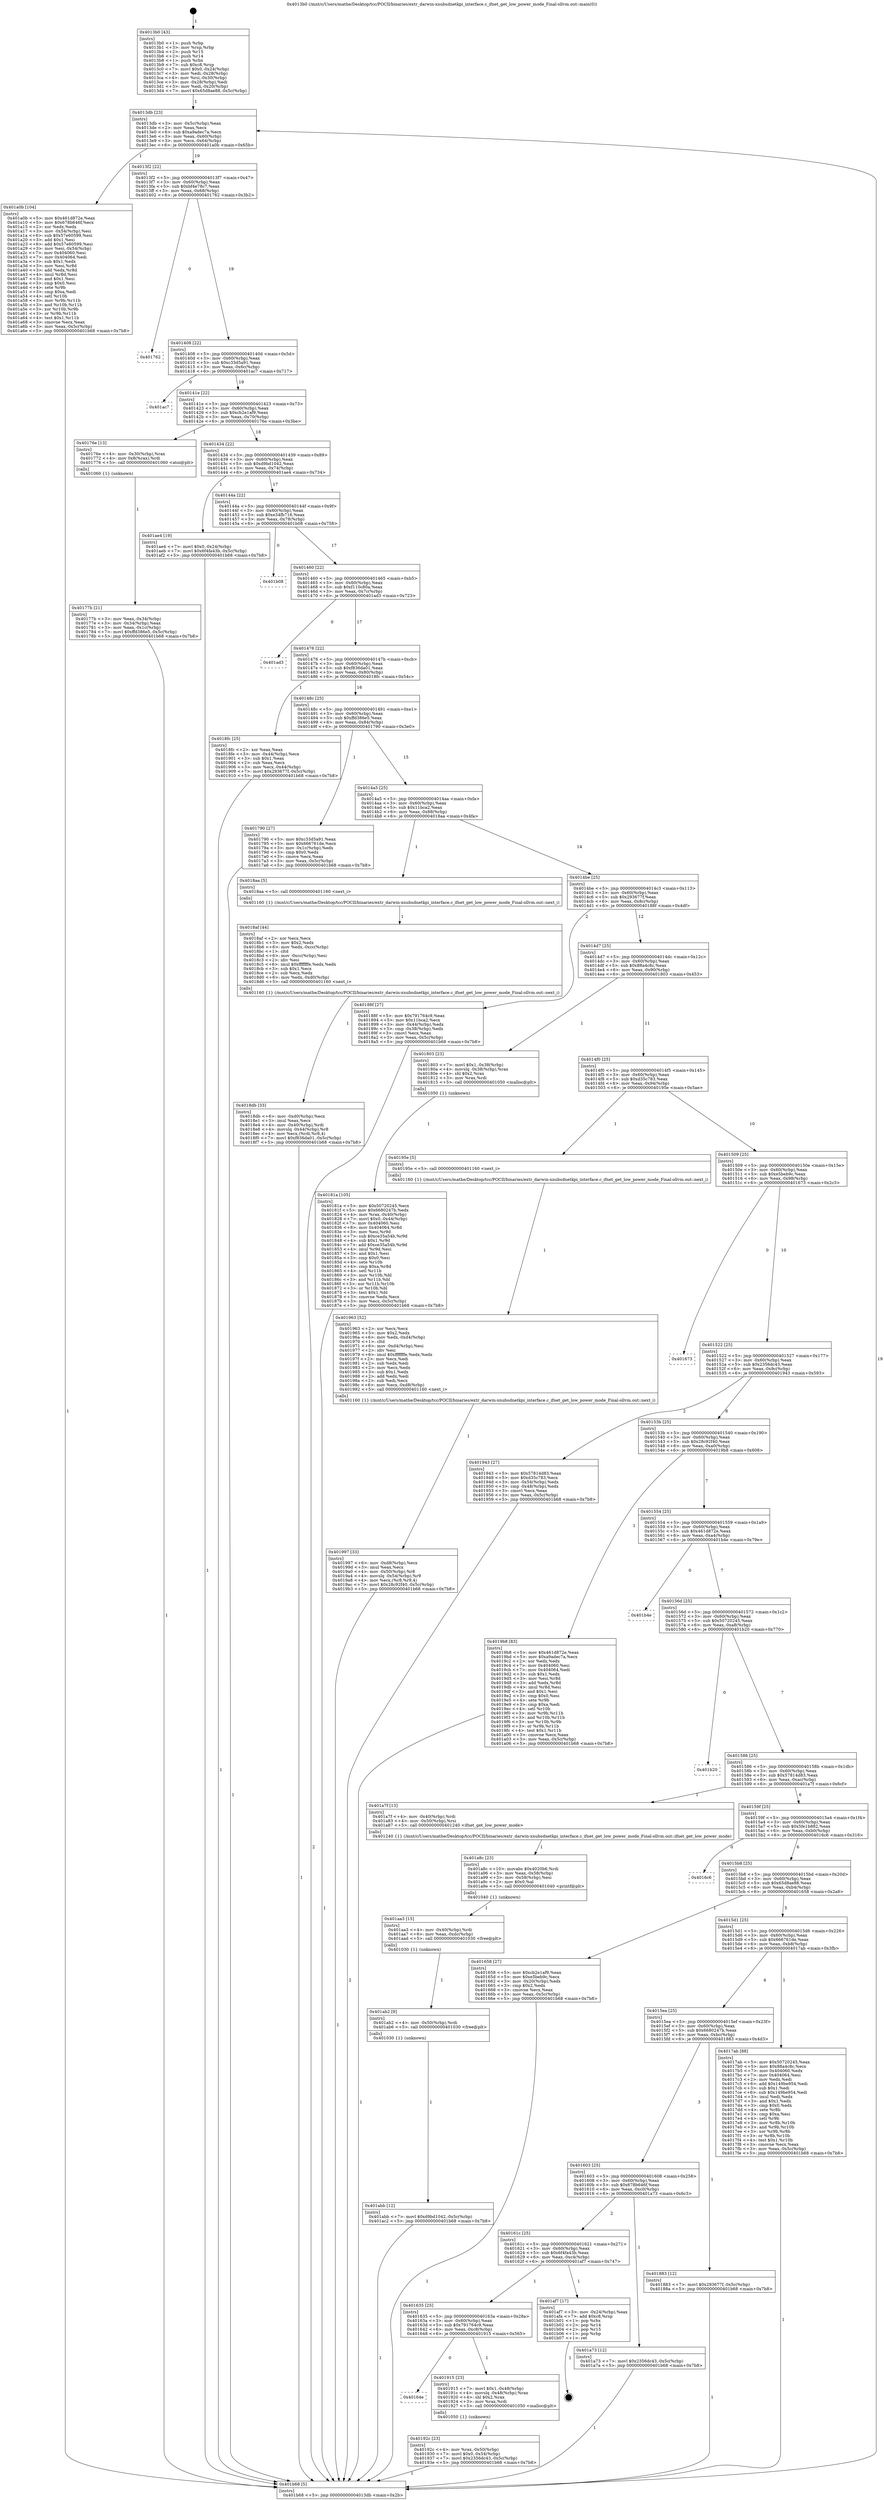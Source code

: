 digraph "0x4013b0" {
  label = "0x4013b0 (/mnt/c/Users/mathe/Desktop/tcc/POCII/binaries/extr_darwin-xnubsdnetkpi_interface.c_ifnet_get_low_power_mode_Final-ollvm.out::main(0))"
  labelloc = "t"
  node[shape=record]

  Entry [label="",width=0.3,height=0.3,shape=circle,fillcolor=black,style=filled]
  "0x4013db" [label="{
     0x4013db [23]\l
     | [instrs]\l
     &nbsp;&nbsp;0x4013db \<+3\>: mov -0x5c(%rbp),%eax\l
     &nbsp;&nbsp;0x4013de \<+2\>: mov %eax,%ecx\l
     &nbsp;&nbsp;0x4013e0 \<+6\>: sub $0xa9adec7a,%ecx\l
     &nbsp;&nbsp;0x4013e6 \<+3\>: mov %eax,-0x60(%rbp)\l
     &nbsp;&nbsp;0x4013e9 \<+3\>: mov %ecx,-0x64(%rbp)\l
     &nbsp;&nbsp;0x4013ec \<+6\>: je 0000000000401a0b \<main+0x65b\>\l
  }"]
  "0x401a0b" [label="{
     0x401a0b [104]\l
     | [instrs]\l
     &nbsp;&nbsp;0x401a0b \<+5\>: mov $0x461d872e,%eax\l
     &nbsp;&nbsp;0x401a10 \<+5\>: mov $0x678b646f,%ecx\l
     &nbsp;&nbsp;0x401a15 \<+2\>: xor %edx,%edx\l
     &nbsp;&nbsp;0x401a17 \<+3\>: mov -0x54(%rbp),%esi\l
     &nbsp;&nbsp;0x401a1a \<+6\>: sub $0x57e60599,%esi\l
     &nbsp;&nbsp;0x401a20 \<+3\>: add $0x1,%esi\l
     &nbsp;&nbsp;0x401a23 \<+6\>: add $0x57e60599,%esi\l
     &nbsp;&nbsp;0x401a29 \<+3\>: mov %esi,-0x54(%rbp)\l
     &nbsp;&nbsp;0x401a2c \<+7\>: mov 0x404060,%esi\l
     &nbsp;&nbsp;0x401a33 \<+7\>: mov 0x404064,%edi\l
     &nbsp;&nbsp;0x401a3a \<+3\>: sub $0x1,%edx\l
     &nbsp;&nbsp;0x401a3d \<+3\>: mov %esi,%r8d\l
     &nbsp;&nbsp;0x401a40 \<+3\>: add %edx,%r8d\l
     &nbsp;&nbsp;0x401a43 \<+4\>: imul %r8d,%esi\l
     &nbsp;&nbsp;0x401a47 \<+3\>: and $0x1,%esi\l
     &nbsp;&nbsp;0x401a4a \<+3\>: cmp $0x0,%esi\l
     &nbsp;&nbsp;0x401a4d \<+4\>: sete %r9b\l
     &nbsp;&nbsp;0x401a51 \<+3\>: cmp $0xa,%edi\l
     &nbsp;&nbsp;0x401a54 \<+4\>: setl %r10b\l
     &nbsp;&nbsp;0x401a58 \<+3\>: mov %r9b,%r11b\l
     &nbsp;&nbsp;0x401a5b \<+3\>: and %r10b,%r11b\l
     &nbsp;&nbsp;0x401a5e \<+3\>: xor %r10b,%r9b\l
     &nbsp;&nbsp;0x401a61 \<+3\>: or %r9b,%r11b\l
     &nbsp;&nbsp;0x401a64 \<+4\>: test $0x1,%r11b\l
     &nbsp;&nbsp;0x401a68 \<+3\>: cmovne %ecx,%eax\l
     &nbsp;&nbsp;0x401a6b \<+3\>: mov %eax,-0x5c(%rbp)\l
     &nbsp;&nbsp;0x401a6e \<+5\>: jmp 0000000000401b68 \<main+0x7b8\>\l
  }"]
  "0x4013f2" [label="{
     0x4013f2 [22]\l
     | [instrs]\l
     &nbsp;&nbsp;0x4013f2 \<+5\>: jmp 00000000004013f7 \<main+0x47\>\l
     &nbsp;&nbsp;0x4013f7 \<+3\>: mov -0x60(%rbp),%eax\l
     &nbsp;&nbsp;0x4013fa \<+5\>: sub $0xbf4e78c7,%eax\l
     &nbsp;&nbsp;0x4013ff \<+3\>: mov %eax,-0x68(%rbp)\l
     &nbsp;&nbsp;0x401402 \<+6\>: je 0000000000401762 \<main+0x3b2\>\l
  }"]
  Exit [label="",width=0.3,height=0.3,shape=circle,fillcolor=black,style=filled,peripheries=2]
  "0x401762" [label="{
     0x401762\l
  }", style=dashed]
  "0x401408" [label="{
     0x401408 [22]\l
     | [instrs]\l
     &nbsp;&nbsp;0x401408 \<+5\>: jmp 000000000040140d \<main+0x5d\>\l
     &nbsp;&nbsp;0x40140d \<+3\>: mov -0x60(%rbp),%eax\l
     &nbsp;&nbsp;0x401410 \<+5\>: sub $0xc33d5a91,%eax\l
     &nbsp;&nbsp;0x401415 \<+3\>: mov %eax,-0x6c(%rbp)\l
     &nbsp;&nbsp;0x401418 \<+6\>: je 0000000000401ac7 \<main+0x717\>\l
  }"]
  "0x401abb" [label="{
     0x401abb [12]\l
     | [instrs]\l
     &nbsp;&nbsp;0x401abb \<+7\>: movl $0xd9bd1042,-0x5c(%rbp)\l
     &nbsp;&nbsp;0x401ac2 \<+5\>: jmp 0000000000401b68 \<main+0x7b8\>\l
  }"]
  "0x401ac7" [label="{
     0x401ac7\l
  }", style=dashed]
  "0x40141e" [label="{
     0x40141e [22]\l
     | [instrs]\l
     &nbsp;&nbsp;0x40141e \<+5\>: jmp 0000000000401423 \<main+0x73\>\l
     &nbsp;&nbsp;0x401423 \<+3\>: mov -0x60(%rbp),%eax\l
     &nbsp;&nbsp;0x401426 \<+5\>: sub $0xcb2e1af9,%eax\l
     &nbsp;&nbsp;0x40142b \<+3\>: mov %eax,-0x70(%rbp)\l
     &nbsp;&nbsp;0x40142e \<+6\>: je 000000000040176e \<main+0x3be\>\l
  }"]
  "0x401ab2" [label="{
     0x401ab2 [9]\l
     | [instrs]\l
     &nbsp;&nbsp;0x401ab2 \<+4\>: mov -0x50(%rbp),%rdi\l
     &nbsp;&nbsp;0x401ab6 \<+5\>: call 0000000000401030 \<free@plt\>\l
     | [calls]\l
     &nbsp;&nbsp;0x401030 \{1\} (unknown)\l
  }"]
  "0x40176e" [label="{
     0x40176e [13]\l
     | [instrs]\l
     &nbsp;&nbsp;0x40176e \<+4\>: mov -0x30(%rbp),%rax\l
     &nbsp;&nbsp;0x401772 \<+4\>: mov 0x8(%rax),%rdi\l
     &nbsp;&nbsp;0x401776 \<+5\>: call 0000000000401060 \<atoi@plt\>\l
     | [calls]\l
     &nbsp;&nbsp;0x401060 \{1\} (unknown)\l
  }"]
  "0x401434" [label="{
     0x401434 [22]\l
     | [instrs]\l
     &nbsp;&nbsp;0x401434 \<+5\>: jmp 0000000000401439 \<main+0x89\>\l
     &nbsp;&nbsp;0x401439 \<+3\>: mov -0x60(%rbp),%eax\l
     &nbsp;&nbsp;0x40143c \<+5\>: sub $0xd9bd1042,%eax\l
     &nbsp;&nbsp;0x401441 \<+3\>: mov %eax,-0x74(%rbp)\l
     &nbsp;&nbsp;0x401444 \<+6\>: je 0000000000401ae4 \<main+0x734\>\l
  }"]
  "0x401aa3" [label="{
     0x401aa3 [15]\l
     | [instrs]\l
     &nbsp;&nbsp;0x401aa3 \<+4\>: mov -0x40(%rbp),%rdi\l
     &nbsp;&nbsp;0x401aa7 \<+6\>: mov %eax,-0xdc(%rbp)\l
     &nbsp;&nbsp;0x401aad \<+5\>: call 0000000000401030 \<free@plt\>\l
     | [calls]\l
     &nbsp;&nbsp;0x401030 \{1\} (unknown)\l
  }"]
  "0x401ae4" [label="{
     0x401ae4 [19]\l
     | [instrs]\l
     &nbsp;&nbsp;0x401ae4 \<+7\>: movl $0x0,-0x24(%rbp)\l
     &nbsp;&nbsp;0x401aeb \<+7\>: movl $0x6f4fa43b,-0x5c(%rbp)\l
     &nbsp;&nbsp;0x401af2 \<+5\>: jmp 0000000000401b68 \<main+0x7b8\>\l
  }"]
  "0x40144a" [label="{
     0x40144a [22]\l
     | [instrs]\l
     &nbsp;&nbsp;0x40144a \<+5\>: jmp 000000000040144f \<main+0x9f\>\l
     &nbsp;&nbsp;0x40144f \<+3\>: mov -0x60(%rbp),%eax\l
     &nbsp;&nbsp;0x401452 \<+5\>: sub $0xe34fb716,%eax\l
     &nbsp;&nbsp;0x401457 \<+3\>: mov %eax,-0x78(%rbp)\l
     &nbsp;&nbsp;0x40145a \<+6\>: je 0000000000401b08 \<main+0x758\>\l
  }"]
  "0x401a8c" [label="{
     0x401a8c [23]\l
     | [instrs]\l
     &nbsp;&nbsp;0x401a8c \<+10\>: movabs $0x4020b6,%rdi\l
     &nbsp;&nbsp;0x401a96 \<+3\>: mov %eax,-0x58(%rbp)\l
     &nbsp;&nbsp;0x401a99 \<+3\>: mov -0x58(%rbp),%esi\l
     &nbsp;&nbsp;0x401a9c \<+2\>: mov $0x0,%al\l
     &nbsp;&nbsp;0x401a9e \<+5\>: call 0000000000401040 \<printf@plt\>\l
     | [calls]\l
     &nbsp;&nbsp;0x401040 \{1\} (unknown)\l
  }"]
  "0x401b08" [label="{
     0x401b08\l
  }", style=dashed]
  "0x401460" [label="{
     0x401460 [22]\l
     | [instrs]\l
     &nbsp;&nbsp;0x401460 \<+5\>: jmp 0000000000401465 \<main+0xb5\>\l
     &nbsp;&nbsp;0x401465 \<+3\>: mov -0x60(%rbp),%eax\l
     &nbsp;&nbsp;0x401468 \<+5\>: sub $0xf110c80a,%eax\l
     &nbsp;&nbsp;0x40146d \<+3\>: mov %eax,-0x7c(%rbp)\l
     &nbsp;&nbsp;0x401470 \<+6\>: je 0000000000401ad3 \<main+0x723\>\l
  }"]
  "0x401997" [label="{
     0x401997 [33]\l
     | [instrs]\l
     &nbsp;&nbsp;0x401997 \<+6\>: mov -0xd8(%rbp),%ecx\l
     &nbsp;&nbsp;0x40199d \<+3\>: imul %eax,%ecx\l
     &nbsp;&nbsp;0x4019a0 \<+4\>: mov -0x50(%rbp),%r8\l
     &nbsp;&nbsp;0x4019a4 \<+4\>: movslq -0x54(%rbp),%r9\l
     &nbsp;&nbsp;0x4019a8 \<+4\>: mov %ecx,(%r8,%r9,4)\l
     &nbsp;&nbsp;0x4019ac \<+7\>: movl $0x28c92f40,-0x5c(%rbp)\l
     &nbsp;&nbsp;0x4019b3 \<+5\>: jmp 0000000000401b68 \<main+0x7b8\>\l
  }"]
  "0x401ad3" [label="{
     0x401ad3\l
  }", style=dashed]
  "0x401476" [label="{
     0x401476 [22]\l
     | [instrs]\l
     &nbsp;&nbsp;0x401476 \<+5\>: jmp 000000000040147b \<main+0xcb\>\l
     &nbsp;&nbsp;0x40147b \<+3\>: mov -0x60(%rbp),%eax\l
     &nbsp;&nbsp;0x40147e \<+5\>: sub $0xf836da01,%eax\l
     &nbsp;&nbsp;0x401483 \<+3\>: mov %eax,-0x80(%rbp)\l
     &nbsp;&nbsp;0x401486 \<+6\>: je 00000000004018fc \<main+0x54c\>\l
  }"]
  "0x401963" [label="{
     0x401963 [52]\l
     | [instrs]\l
     &nbsp;&nbsp;0x401963 \<+2\>: xor %ecx,%ecx\l
     &nbsp;&nbsp;0x401965 \<+5\>: mov $0x2,%edx\l
     &nbsp;&nbsp;0x40196a \<+6\>: mov %edx,-0xd4(%rbp)\l
     &nbsp;&nbsp;0x401970 \<+1\>: cltd\l
     &nbsp;&nbsp;0x401971 \<+6\>: mov -0xd4(%rbp),%esi\l
     &nbsp;&nbsp;0x401977 \<+2\>: idiv %esi\l
     &nbsp;&nbsp;0x401979 \<+6\>: imul $0xfffffffe,%edx,%edx\l
     &nbsp;&nbsp;0x40197f \<+2\>: mov %ecx,%edi\l
     &nbsp;&nbsp;0x401981 \<+2\>: sub %edx,%edi\l
     &nbsp;&nbsp;0x401983 \<+2\>: mov %ecx,%edx\l
     &nbsp;&nbsp;0x401985 \<+3\>: sub $0x1,%edx\l
     &nbsp;&nbsp;0x401988 \<+2\>: add %edx,%edi\l
     &nbsp;&nbsp;0x40198a \<+2\>: sub %edi,%ecx\l
     &nbsp;&nbsp;0x40198c \<+6\>: mov %ecx,-0xd8(%rbp)\l
     &nbsp;&nbsp;0x401992 \<+5\>: call 0000000000401160 \<next_i\>\l
     | [calls]\l
     &nbsp;&nbsp;0x401160 \{1\} (/mnt/c/Users/mathe/Desktop/tcc/POCII/binaries/extr_darwin-xnubsdnetkpi_interface.c_ifnet_get_low_power_mode_Final-ollvm.out::next_i)\l
  }"]
  "0x4018fc" [label="{
     0x4018fc [25]\l
     | [instrs]\l
     &nbsp;&nbsp;0x4018fc \<+2\>: xor %eax,%eax\l
     &nbsp;&nbsp;0x4018fe \<+3\>: mov -0x44(%rbp),%ecx\l
     &nbsp;&nbsp;0x401901 \<+3\>: sub $0x1,%eax\l
     &nbsp;&nbsp;0x401904 \<+2\>: sub %eax,%ecx\l
     &nbsp;&nbsp;0x401906 \<+3\>: mov %ecx,-0x44(%rbp)\l
     &nbsp;&nbsp;0x401909 \<+7\>: movl $0x293677f,-0x5c(%rbp)\l
     &nbsp;&nbsp;0x401910 \<+5\>: jmp 0000000000401b68 \<main+0x7b8\>\l
  }"]
  "0x40148c" [label="{
     0x40148c [25]\l
     | [instrs]\l
     &nbsp;&nbsp;0x40148c \<+5\>: jmp 0000000000401491 \<main+0xe1\>\l
     &nbsp;&nbsp;0x401491 \<+3\>: mov -0x60(%rbp),%eax\l
     &nbsp;&nbsp;0x401494 \<+5\>: sub $0xffd386e5,%eax\l
     &nbsp;&nbsp;0x401499 \<+6\>: mov %eax,-0x84(%rbp)\l
     &nbsp;&nbsp;0x40149f \<+6\>: je 0000000000401790 \<main+0x3e0\>\l
  }"]
  "0x40192c" [label="{
     0x40192c [23]\l
     | [instrs]\l
     &nbsp;&nbsp;0x40192c \<+4\>: mov %rax,-0x50(%rbp)\l
     &nbsp;&nbsp;0x401930 \<+7\>: movl $0x0,-0x54(%rbp)\l
     &nbsp;&nbsp;0x401937 \<+7\>: movl $0x2356dc43,-0x5c(%rbp)\l
     &nbsp;&nbsp;0x40193e \<+5\>: jmp 0000000000401b68 \<main+0x7b8\>\l
  }"]
  "0x401790" [label="{
     0x401790 [27]\l
     | [instrs]\l
     &nbsp;&nbsp;0x401790 \<+5\>: mov $0xc33d5a91,%eax\l
     &nbsp;&nbsp;0x401795 \<+5\>: mov $0x666761de,%ecx\l
     &nbsp;&nbsp;0x40179a \<+3\>: mov -0x1c(%rbp),%edx\l
     &nbsp;&nbsp;0x40179d \<+3\>: cmp $0x0,%edx\l
     &nbsp;&nbsp;0x4017a0 \<+3\>: cmove %ecx,%eax\l
     &nbsp;&nbsp;0x4017a3 \<+3\>: mov %eax,-0x5c(%rbp)\l
     &nbsp;&nbsp;0x4017a6 \<+5\>: jmp 0000000000401b68 \<main+0x7b8\>\l
  }"]
  "0x4014a5" [label="{
     0x4014a5 [25]\l
     | [instrs]\l
     &nbsp;&nbsp;0x4014a5 \<+5\>: jmp 00000000004014aa \<main+0xfa\>\l
     &nbsp;&nbsp;0x4014aa \<+3\>: mov -0x60(%rbp),%eax\l
     &nbsp;&nbsp;0x4014ad \<+5\>: sub $0x11bca2,%eax\l
     &nbsp;&nbsp;0x4014b2 \<+6\>: mov %eax,-0x88(%rbp)\l
     &nbsp;&nbsp;0x4014b8 \<+6\>: je 00000000004018aa \<main+0x4fa\>\l
  }"]
  "0x40164e" [label="{
     0x40164e\l
  }", style=dashed]
  "0x4018aa" [label="{
     0x4018aa [5]\l
     | [instrs]\l
     &nbsp;&nbsp;0x4018aa \<+5\>: call 0000000000401160 \<next_i\>\l
     | [calls]\l
     &nbsp;&nbsp;0x401160 \{1\} (/mnt/c/Users/mathe/Desktop/tcc/POCII/binaries/extr_darwin-xnubsdnetkpi_interface.c_ifnet_get_low_power_mode_Final-ollvm.out::next_i)\l
  }"]
  "0x4014be" [label="{
     0x4014be [25]\l
     | [instrs]\l
     &nbsp;&nbsp;0x4014be \<+5\>: jmp 00000000004014c3 \<main+0x113\>\l
     &nbsp;&nbsp;0x4014c3 \<+3\>: mov -0x60(%rbp),%eax\l
     &nbsp;&nbsp;0x4014c6 \<+5\>: sub $0x293677f,%eax\l
     &nbsp;&nbsp;0x4014cb \<+6\>: mov %eax,-0x8c(%rbp)\l
     &nbsp;&nbsp;0x4014d1 \<+6\>: je 000000000040188f \<main+0x4df\>\l
  }"]
  "0x401915" [label="{
     0x401915 [23]\l
     | [instrs]\l
     &nbsp;&nbsp;0x401915 \<+7\>: movl $0x1,-0x48(%rbp)\l
     &nbsp;&nbsp;0x40191c \<+4\>: movslq -0x48(%rbp),%rax\l
     &nbsp;&nbsp;0x401920 \<+4\>: shl $0x2,%rax\l
     &nbsp;&nbsp;0x401924 \<+3\>: mov %rax,%rdi\l
     &nbsp;&nbsp;0x401927 \<+5\>: call 0000000000401050 \<malloc@plt\>\l
     | [calls]\l
     &nbsp;&nbsp;0x401050 \{1\} (unknown)\l
  }"]
  "0x40188f" [label="{
     0x40188f [27]\l
     | [instrs]\l
     &nbsp;&nbsp;0x40188f \<+5\>: mov $0x791764c9,%eax\l
     &nbsp;&nbsp;0x401894 \<+5\>: mov $0x11bca2,%ecx\l
     &nbsp;&nbsp;0x401899 \<+3\>: mov -0x44(%rbp),%edx\l
     &nbsp;&nbsp;0x40189c \<+3\>: cmp -0x38(%rbp),%edx\l
     &nbsp;&nbsp;0x40189f \<+3\>: cmovl %ecx,%eax\l
     &nbsp;&nbsp;0x4018a2 \<+3\>: mov %eax,-0x5c(%rbp)\l
     &nbsp;&nbsp;0x4018a5 \<+5\>: jmp 0000000000401b68 \<main+0x7b8\>\l
  }"]
  "0x4014d7" [label="{
     0x4014d7 [25]\l
     | [instrs]\l
     &nbsp;&nbsp;0x4014d7 \<+5\>: jmp 00000000004014dc \<main+0x12c\>\l
     &nbsp;&nbsp;0x4014dc \<+3\>: mov -0x60(%rbp),%eax\l
     &nbsp;&nbsp;0x4014df \<+5\>: sub $0x88a4c8c,%eax\l
     &nbsp;&nbsp;0x4014e4 \<+6\>: mov %eax,-0x90(%rbp)\l
     &nbsp;&nbsp;0x4014ea \<+6\>: je 0000000000401803 \<main+0x453\>\l
  }"]
  "0x401635" [label="{
     0x401635 [25]\l
     | [instrs]\l
     &nbsp;&nbsp;0x401635 \<+5\>: jmp 000000000040163a \<main+0x28a\>\l
     &nbsp;&nbsp;0x40163a \<+3\>: mov -0x60(%rbp),%eax\l
     &nbsp;&nbsp;0x40163d \<+5\>: sub $0x791764c9,%eax\l
     &nbsp;&nbsp;0x401642 \<+6\>: mov %eax,-0xc8(%rbp)\l
     &nbsp;&nbsp;0x401648 \<+6\>: je 0000000000401915 \<main+0x565\>\l
  }"]
  "0x401803" [label="{
     0x401803 [23]\l
     | [instrs]\l
     &nbsp;&nbsp;0x401803 \<+7\>: movl $0x1,-0x38(%rbp)\l
     &nbsp;&nbsp;0x40180a \<+4\>: movslq -0x38(%rbp),%rax\l
     &nbsp;&nbsp;0x40180e \<+4\>: shl $0x2,%rax\l
     &nbsp;&nbsp;0x401812 \<+3\>: mov %rax,%rdi\l
     &nbsp;&nbsp;0x401815 \<+5\>: call 0000000000401050 \<malloc@plt\>\l
     | [calls]\l
     &nbsp;&nbsp;0x401050 \{1\} (unknown)\l
  }"]
  "0x4014f0" [label="{
     0x4014f0 [25]\l
     | [instrs]\l
     &nbsp;&nbsp;0x4014f0 \<+5\>: jmp 00000000004014f5 \<main+0x145\>\l
     &nbsp;&nbsp;0x4014f5 \<+3\>: mov -0x60(%rbp),%eax\l
     &nbsp;&nbsp;0x4014f8 \<+5\>: sub $0xd35c783,%eax\l
     &nbsp;&nbsp;0x4014fd \<+6\>: mov %eax,-0x94(%rbp)\l
     &nbsp;&nbsp;0x401503 \<+6\>: je 000000000040195e \<main+0x5ae\>\l
  }"]
  "0x401af7" [label="{
     0x401af7 [17]\l
     | [instrs]\l
     &nbsp;&nbsp;0x401af7 \<+3\>: mov -0x24(%rbp),%eax\l
     &nbsp;&nbsp;0x401afa \<+7\>: add $0xc8,%rsp\l
     &nbsp;&nbsp;0x401b01 \<+1\>: pop %rbx\l
     &nbsp;&nbsp;0x401b02 \<+2\>: pop %r14\l
     &nbsp;&nbsp;0x401b04 \<+2\>: pop %r15\l
     &nbsp;&nbsp;0x401b06 \<+1\>: pop %rbp\l
     &nbsp;&nbsp;0x401b07 \<+1\>: ret\l
  }"]
  "0x40195e" [label="{
     0x40195e [5]\l
     | [instrs]\l
     &nbsp;&nbsp;0x40195e \<+5\>: call 0000000000401160 \<next_i\>\l
     | [calls]\l
     &nbsp;&nbsp;0x401160 \{1\} (/mnt/c/Users/mathe/Desktop/tcc/POCII/binaries/extr_darwin-xnubsdnetkpi_interface.c_ifnet_get_low_power_mode_Final-ollvm.out::next_i)\l
  }"]
  "0x401509" [label="{
     0x401509 [25]\l
     | [instrs]\l
     &nbsp;&nbsp;0x401509 \<+5\>: jmp 000000000040150e \<main+0x15e\>\l
     &nbsp;&nbsp;0x40150e \<+3\>: mov -0x60(%rbp),%eax\l
     &nbsp;&nbsp;0x401511 \<+5\>: sub $0xe5beb9c,%eax\l
     &nbsp;&nbsp;0x401516 \<+6\>: mov %eax,-0x98(%rbp)\l
     &nbsp;&nbsp;0x40151c \<+6\>: je 0000000000401673 \<main+0x2c3\>\l
  }"]
  "0x40161c" [label="{
     0x40161c [25]\l
     | [instrs]\l
     &nbsp;&nbsp;0x40161c \<+5\>: jmp 0000000000401621 \<main+0x271\>\l
     &nbsp;&nbsp;0x401621 \<+3\>: mov -0x60(%rbp),%eax\l
     &nbsp;&nbsp;0x401624 \<+5\>: sub $0x6f4fa43b,%eax\l
     &nbsp;&nbsp;0x401629 \<+6\>: mov %eax,-0xc4(%rbp)\l
     &nbsp;&nbsp;0x40162f \<+6\>: je 0000000000401af7 \<main+0x747\>\l
  }"]
  "0x401673" [label="{
     0x401673\l
  }", style=dashed]
  "0x401522" [label="{
     0x401522 [25]\l
     | [instrs]\l
     &nbsp;&nbsp;0x401522 \<+5\>: jmp 0000000000401527 \<main+0x177\>\l
     &nbsp;&nbsp;0x401527 \<+3\>: mov -0x60(%rbp),%eax\l
     &nbsp;&nbsp;0x40152a \<+5\>: sub $0x2356dc43,%eax\l
     &nbsp;&nbsp;0x40152f \<+6\>: mov %eax,-0x9c(%rbp)\l
     &nbsp;&nbsp;0x401535 \<+6\>: je 0000000000401943 \<main+0x593\>\l
  }"]
  "0x401a73" [label="{
     0x401a73 [12]\l
     | [instrs]\l
     &nbsp;&nbsp;0x401a73 \<+7\>: movl $0x2356dc43,-0x5c(%rbp)\l
     &nbsp;&nbsp;0x401a7a \<+5\>: jmp 0000000000401b68 \<main+0x7b8\>\l
  }"]
  "0x401943" [label="{
     0x401943 [27]\l
     | [instrs]\l
     &nbsp;&nbsp;0x401943 \<+5\>: mov $0x57814d83,%eax\l
     &nbsp;&nbsp;0x401948 \<+5\>: mov $0xd35c783,%ecx\l
     &nbsp;&nbsp;0x40194d \<+3\>: mov -0x54(%rbp),%edx\l
     &nbsp;&nbsp;0x401950 \<+3\>: cmp -0x48(%rbp),%edx\l
     &nbsp;&nbsp;0x401953 \<+3\>: cmovl %ecx,%eax\l
     &nbsp;&nbsp;0x401956 \<+3\>: mov %eax,-0x5c(%rbp)\l
     &nbsp;&nbsp;0x401959 \<+5\>: jmp 0000000000401b68 \<main+0x7b8\>\l
  }"]
  "0x40153b" [label="{
     0x40153b [25]\l
     | [instrs]\l
     &nbsp;&nbsp;0x40153b \<+5\>: jmp 0000000000401540 \<main+0x190\>\l
     &nbsp;&nbsp;0x401540 \<+3\>: mov -0x60(%rbp),%eax\l
     &nbsp;&nbsp;0x401543 \<+5\>: sub $0x28c92f40,%eax\l
     &nbsp;&nbsp;0x401548 \<+6\>: mov %eax,-0xa0(%rbp)\l
     &nbsp;&nbsp;0x40154e \<+6\>: je 00000000004019b8 \<main+0x608\>\l
  }"]
  "0x4018db" [label="{
     0x4018db [33]\l
     | [instrs]\l
     &nbsp;&nbsp;0x4018db \<+6\>: mov -0xd0(%rbp),%ecx\l
     &nbsp;&nbsp;0x4018e1 \<+3\>: imul %eax,%ecx\l
     &nbsp;&nbsp;0x4018e4 \<+4\>: mov -0x40(%rbp),%rdi\l
     &nbsp;&nbsp;0x4018e8 \<+4\>: movslq -0x44(%rbp),%r8\l
     &nbsp;&nbsp;0x4018ec \<+4\>: mov %ecx,(%rdi,%r8,4)\l
     &nbsp;&nbsp;0x4018f0 \<+7\>: movl $0xf836da01,-0x5c(%rbp)\l
     &nbsp;&nbsp;0x4018f7 \<+5\>: jmp 0000000000401b68 \<main+0x7b8\>\l
  }"]
  "0x4019b8" [label="{
     0x4019b8 [83]\l
     | [instrs]\l
     &nbsp;&nbsp;0x4019b8 \<+5\>: mov $0x461d872e,%eax\l
     &nbsp;&nbsp;0x4019bd \<+5\>: mov $0xa9adec7a,%ecx\l
     &nbsp;&nbsp;0x4019c2 \<+2\>: xor %edx,%edx\l
     &nbsp;&nbsp;0x4019c4 \<+7\>: mov 0x404060,%esi\l
     &nbsp;&nbsp;0x4019cb \<+7\>: mov 0x404064,%edi\l
     &nbsp;&nbsp;0x4019d2 \<+3\>: sub $0x1,%edx\l
     &nbsp;&nbsp;0x4019d5 \<+3\>: mov %esi,%r8d\l
     &nbsp;&nbsp;0x4019d8 \<+3\>: add %edx,%r8d\l
     &nbsp;&nbsp;0x4019db \<+4\>: imul %r8d,%esi\l
     &nbsp;&nbsp;0x4019df \<+3\>: and $0x1,%esi\l
     &nbsp;&nbsp;0x4019e2 \<+3\>: cmp $0x0,%esi\l
     &nbsp;&nbsp;0x4019e5 \<+4\>: sete %r9b\l
     &nbsp;&nbsp;0x4019e9 \<+3\>: cmp $0xa,%edi\l
     &nbsp;&nbsp;0x4019ec \<+4\>: setl %r10b\l
     &nbsp;&nbsp;0x4019f0 \<+3\>: mov %r9b,%r11b\l
     &nbsp;&nbsp;0x4019f3 \<+3\>: and %r10b,%r11b\l
     &nbsp;&nbsp;0x4019f6 \<+3\>: xor %r10b,%r9b\l
     &nbsp;&nbsp;0x4019f9 \<+3\>: or %r9b,%r11b\l
     &nbsp;&nbsp;0x4019fc \<+4\>: test $0x1,%r11b\l
     &nbsp;&nbsp;0x401a00 \<+3\>: cmovne %ecx,%eax\l
     &nbsp;&nbsp;0x401a03 \<+3\>: mov %eax,-0x5c(%rbp)\l
     &nbsp;&nbsp;0x401a06 \<+5\>: jmp 0000000000401b68 \<main+0x7b8\>\l
  }"]
  "0x401554" [label="{
     0x401554 [25]\l
     | [instrs]\l
     &nbsp;&nbsp;0x401554 \<+5\>: jmp 0000000000401559 \<main+0x1a9\>\l
     &nbsp;&nbsp;0x401559 \<+3\>: mov -0x60(%rbp),%eax\l
     &nbsp;&nbsp;0x40155c \<+5\>: sub $0x461d872e,%eax\l
     &nbsp;&nbsp;0x401561 \<+6\>: mov %eax,-0xa4(%rbp)\l
     &nbsp;&nbsp;0x401567 \<+6\>: je 0000000000401b4e \<main+0x79e\>\l
  }"]
  "0x4018af" [label="{
     0x4018af [44]\l
     | [instrs]\l
     &nbsp;&nbsp;0x4018af \<+2\>: xor %ecx,%ecx\l
     &nbsp;&nbsp;0x4018b1 \<+5\>: mov $0x2,%edx\l
     &nbsp;&nbsp;0x4018b6 \<+6\>: mov %edx,-0xcc(%rbp)\l
     &nbsp;&nbsp;0x4018bc \<+1\>: cltd\l
     &nbsp;&nbsp;0x4018bd \<+6\>: mov -0xcc(%rbp),%esi\l
     &nbsp;&nbsp;0x4018c3 \<+2\>: idiv %esi\l
     &nbsp;&nbsp;0x4018c5 \<+6\>: imul $0xfffffffe,%edx,%edx\l
     &nbsp;&nbsp;0x4018cb \<+3\>: sub $0x1,%ecx\l
     &nbsp;&nbsp;0x4018ce \<+2\>: sub %ecx,%edx\l
     &nbsp;&nbsp;0x4018d0 \<+6\>: mov %edx,-0xd0(%rbp)\l
     &nbsp;&nbsp;0x4018d6 \<+5\>: call 0000000000401160 \<next_i\>\l
     | [calls]\l
     &nbsp;&nbsp;0x401160 \{1\} (/mnt/c/Users/mathe/Desktop/tcc/POCII/binaries/extr_darwin-xnubsdnetkpi_interface.c_ifnet_get_low_power_mode_Final-ollvm.out::next_i)\l
  }"]
  "0x401b4e" [label="{
     0x401b4e\l
  }", style=dashed]
  "0x40156d" [label="{
     0x40156d [25]\l
     | [instrs]\l
     &nbsp;&nbsp;0x40156d \<+5\>: jmp 0000000000401572 \<main+0x1c2\>\l
     &nbsp;&nbsp;0x401572 \<+3\>: mov -0x60(%rbp),%eax\l
     &nbsp;&nbsp;0x401575 \<+5\>: sub $0x50720245,%eax\l
     &nbsp;&nbsp;0x40157a \<+6\>: mov %eax,-0xa8(%rbp)\l
     &nbsp;&nbsp;0x401580 \<+6\>: je 0000000000401b20 \<main+0x770\>\l
  }"]
  "0x401603" [label="{
     0x401603 [25]\l
     | [instrs]\l
     &nbsp;&nbsp;0x401603 \<+5\>: jmp 0000000000401608 \<main+0x258\>\l
     &nbsp;&nbsp;0x401608 \<+3\>: mov -0x60(%rbp),%eax\l
     &nbsp;&nbsp;0x40160b \<+5\>: sub $0x678b646f,%eax\l
     &nbsp;&nbsp;0x401610 \<+6\>: mov %eax,-0xc0(%rbp)\l
     &nbsp;&nbsp;0x401616 \<+6\>: je 0000000000401a73 \<main+0x6c3\>\l
  }"]
  "0x401b20" [label="{
     0x401b20\l
  }", style=dashed]
  "0x401586" [label="{
     0x401586 [25]\l
     | [instrs]\l
     &nbsp;&nbsp;0x401586 \<+5\>: jmp 000000000040158b \<main+0x1db\>\l
     &nbsp;&nbsp;0x40158b \<+3\>: mov -0x60(%rbp),%eax\l
     &nbsp;&nbsp;0x40158e \<+5\>: sub $0x57814d83,%eax\l
     &nbsp;&nbsp;0x401593 \<+6\>: mov %eax,-0xac(%rbp)\l
     &nbsp;&nbsp;0x401599 \<+6\>: je 0000000000401a7f \<main+0x6cf\>\l
  }"]
  "0x401883" [label="{
     0x401883 [12]\l
     | [instrs]\l
     &nbsp;&nbsp;0x401883 \<+7\>: movl $0x293677f,-0x5c(%rbp)\l
     &nbsp;&nbsp;0x40188a \<+5\>: jmp 0000000000401b68 \<main+0x7b8\>\l
  }"]
  "0x401a7f" [label="{
     0x401a7f [13]\l
     | [instrs]\l
     &nbsp;&nbsp;0x401a7f \<+4\>: mov -0x40(%rbp),%rdi\l
     &nbsp;&nbsp;0x401a83 \<+4\>: mov -0x50(%rbp),%rsi\l
     &nbsp;&nbsp;0x401a87 \<+5\>: call 0000000000401240 \<ifnet_get_low_power_mode\>\l
     | [calls]\l
     &nbsp;&nbsp;0x401240 \{1\} (/mnt/c/Users/mathe/Desktop/tcc/POCII/binaries/extr_darwin-xnubsdnetkpi_interface.c_ifnet_get_low_power_mode_Final-ollvm.out::ifnet_get_low_power_mode)\l
  }"]
  "0x40159f" [label="{
     0x40159f [25]\l
     | [instrs]\l
     &nbsp;&nbsp;0x40159f \<+5\>: jmp 00000000004015a4 \<main+0x1f4\>\l
     &nbsp;&nbsp;0x4015a4 \<+3\>: mov -0x60(%rbp),%eax\l
     &nbsp;&nbsp;0x4015a7 \<+5\>: sub $0x5fe1b882,%eax\l
     &nbsp;&nbsp;0x4015ac \<+6\>: mov %eax,-0xb0(%rbp)\l
     &nbsp;&nbsp;0x4015b2 \<+6\>: je 00000000004016c6 \<main+0x316\>\l
  }"]
  "0x40181a" [label="{
     0x40181a [105]\l
     | [instrs]\l
     &nbsp;&nbsp;0x40181a \<+5\>: mov $0x50720245,%ecx\l
     &nbsp;&nbsp;0x40181f \<+5\>: mov $0x6680247b,%edx\l
     &nbsp;&nbsp;0x401824 \<+4\>: mov %rax,-0x40(%rbp)\l
     &nbsp;&nbsp;0x401828 \<+7\>: movl $0x0,-0x44(%rbp)\l
     &nbsp;&nbsp;0x40182f \<+7\>: mov 0x404060,%esi\l
     &nbsp;&nbsp;0x401836 \<+8\>: mov 0x404064,%r8d\l
     &nbsp;&nbsp;0x40183e \<+3\>: mov %esi,%r9d\l
     &nbsp;&nbsp;0x401841 \<+7\>: sub $0xce35a54b,%r9d\l
     &nbsp;&nbsp;0x401848 \<+4\>: sub $0x1,%r9d\l
     &nbsp;&nbsp;0x40184c \<+7\>: add $0xce35a54b,%r9d\l
     &nbsp;&nbsp;0x401853 \<+4\>: imul %r9d,%esi\l
     &nbsp;&nbsp;0x401857 \<+3\>: and $0x1,%esi\l
     &nbsp;&nbsp;0x40185a \<+3\>: cmp $0x0,%esi\l
     &nbsp;&nbsp;0x40185d \<+4\>: sete %r10b\l
     &nbsp;&nbsp;0x401861 \<+4\>: cmp $0xa,%r8d\l
     &nbsp;&nbsp;0x401865 \<+4\>: setl %r11b\l
     &nbsp;&nbsp;0x401869 \<+3\>: mov %r10b,%bl\l
     &nbsp;&nbsp;0x40186c \<+3\>: and %r11b,%bl\l
     &nbsp;&nbsp;0x40186f \<+3\>: xor %r11b,%r10b\l
     &nbsp;&nbsp;0x401872 \<+3\>: or %r10b,%bl\l
     &nbsp;&nbsp;0x401875 \<+3\>: test $0x1,%bl\l
     &nbsp;&nbsp;0x401878 \<+3\>: cmovne %edx,%ecx\l
     &nbsp;&nbsp;0x40187b \<+3\>: mov %ecx,-0x5c(%rbp)\l
     &nbsp;&nbsp;0x40187e \<+5\>: jmp 0000000000401b68 \<main+0x7b8\>\l
  }"]
  "0x4016c6" [label="{
     0x4016c6\l
  }", style=dashed]
  "0x4015b8" [label="{
     0x4015b8 [25]\l
     | [instrs]\l
     &nbsp;&nbsp;0x4015b8 \<+5\>: jmp 00000000004015bd \<main+0x20d\>\l
     &nbsp;&nbsp;0x4015bd \<+3\>: mov -0x60(%rbp),%eax\l
     &nbsp;&nbsp;0x4015c0 \<+5\>: sub $0x65d8ae88,%eax\l
     &nbsp;&nbsp;0x4015c5 \<+6\>: mov %eax,-0xb4(%rbp)\l
     &nbsp;&nbsp;0x4015cb \<+6\>: je 0000000000401658 \<main+0x2a8\>\l
  }"]
  "0x4015ea" [label="{
     0x4015ea [25]\l
     | [instrs]\l
     &nbsp;&nbsp;0x4015ea \<+5\>: jmp 00000000004015ef \<main+0x23f\>\l
     &nbsp;&nbsp;0x4015ef \<+3\>: mov -0x60(%rbp),%eax\l
     &nbsp;&nbsp;0x4015f2 \<+5\>: sub $0x6680247b,%eax\l
     &nbsp;&nbsp;0x4015f7 \<+6\>: mov %eax,-0xbc(%rbp)\l
     &nbsp;&nbsp;0x4015fd \<+6\>: je 0000000000401883 \<main+0x4d3\>\l
  }"]
  "0x401658" [label="{
     0x401658 [27]\l
     | [instrs]\l
     &nbsp;&nbsp;0x401658 \<+5\>: mov $0xcb2e1af9,%eax\l
     &nbsp;&nbsp;0x40165d \<+5\>: mov $0xe5beb9c,%ecx\l
     &nbsp;&nbsp;0x401662 \<+3\>: mov -0x20(%rbp),%edx\l
     &nbsp;&nbsp;0x401665 \<+3\>: cmp $0x2,%edx\l
     &nbsp;&nbsp;0x401668 \<+3\>: cmovne %ecx,%eax\l
     &nbsp;&nbsp;0x40166b \<+3\>: mov %eax,-0x5c(%rbp)\l
     &nbsp;&nbsp;0x40166e \<+5\>: jmp 0000000000401b68 \<main+0x7b8\>\l
  }"]
  "0x4015d1" [label="{
     0x4015d1 [25]\l
     | [instrs]\l
     &nbsp;&nbsp;0x4015d1 \<+5\>: jmp 00000000004015d6 \<main+0x226\>\l
     &nbsp;&nbsp;0x4015d6 \<+3\>: mov -0x60(%rbp),%eax\l
     &nbsp;&nbsp;0x4015d9 \<+5\>: sub $0x666761de,%eax\l
     &nbsp;&nbsp;0x4015de \<+6\>: mov %eax,-0xb8(%rbp)\l
     &nbsp;&nbsp;0x4015e4 \<+6\>: je 00000000004017ab \<main+0x3fb\>\l
  }"]
  "0x401b68" [label="{
     0x401b68 [5]\l
     | [instrs]\l
     &nbsp;&nbsp;0x401b68 \<+5\>: jmp 00000000004013db \<main+0x2b\>\l
  }"]
  "0x4013b0" [label="{
     0x4013b0 [43]\l
     | [instrs]\l
     &nbsp;&nbsp;0x4013b0 \<+1\>: push %rbp\l
     &nbsp;&nbsp;0x4013b1 \<+3\>: mov %rsp,%rbp\l
     &nbsp;&nbsp;0x4013b4 \<+2\>: push %r15\l
     &nbsp;&nbsp;0x4013b6 \<+2\>: push %r14\l
     &nbsp;&nbsp;0x4013b8 \<+1\>: push %rbx\l
     &nbsp;&nbsp;0x4013b9 \<+7\>: sub $0xc8,%rsp\l
     &nbsp;&nbsp;0x4013c0 \<+7\>: movl $0x0,-0x24(%rbp)\l
     &nbsp;&nbsp;0x4013c7 \<+3\>: mov %edi,-0x28(%rbp)\l
     &nbsp;&nbsp;0x4013ca \<+4\>: mov %rsi,-0x30(%rbp)\l
     &nbsp;&nbsp;0x4013ce \<+3\>: mov -0x28(%rbp),%edi\l
     &nbsp;&nbsp;0x4013d1 \<+3\>: mov %edi,-0x20(%rbp)\l
     &nbsp;&nbsp;0x4013d4 \<+7\>: movl $0x65d8ae88,-0x5c(%rbp)\l
  }"]
  "0x40177b" [label="{
     0x40177b [21]\l
     | [instrs]\l
     &nbsp;&nbsp;0x40177b \<+3\>: mov %eax,-0x34(%rbp)\l
     &nbsp;&nbsp;0x40177e \<+3\>: mov -0x34(%rbp),%eax\l
     &nbsp;&nbsp;0x401781 \<+3\>: mov %eax,-0x1c(%rbp)\l
     &nbsp;&nbsp;0x401784 \<+7\>: movl $0xffd386e5,-0x5c(%rbp)\l
     &nbsp;&nbsp;0x40178b \<+5\>: jmp 0000000000401b68 \<main+0x7b8\>\l
  }"]
  "0x4017ab" [label="{
     0x4017ab [88]\l
     | [instrs]\l
     &nbsp;&nbsp;0x4017ab \<+5\>: mov $0x50720245,%eax\l
     &nbsp;&nbsp;0x4017b0 \<+5\>: mov $0x88a4c8c,%ecx\l
     &nbsp;&nbsp;0x4017b5 \<+7\>: mov 0x404060,%edx\l
     &nbsp;&nbsp;0x4017bc \<+7\>: mov 0x404064,%esi\l
     &nbsp;&nbsp;0x4017c3 \<+2\>: mov %edx,%edi\l
     &nbsp;&nbsp;0x4017c5 \<+6\>: add $0x149be954,%edi\l
     &nbsp;&nbsp;0x4017cb \<+3\>: sub $0x1,%edi\l
     &nbsp;&nbsp;0x4017ce \<+6\>: sub $0x149be954,%edi\l
     &nbsp;&nbsp;0x4017d4 \<+3\>: imul %edi,%edx\l
     &nbsp;&nbsp;0x4017d7 \<+3\>: and $0x1,%edx\l
     &nbsp;&nbsp;0x4017da \<+3\>: cmp $0x0,%edx\l
     &nbsp;&nbsp;0x4017dd \<+4\>: sete %r8b\l
     &nbsp;&nbsp;0x4017e1 \<+3\>: cmp $0xa,%esi\l
     &nbsp;&nbsp;0x4017e4 \<+4\>: setl %r9b\l
     &nbsp;&nbsp;0x4017e8 \<+3\>: mov %r8b,%r10b\l
     &nbsp;&nbsp;0x4017eb \<+3\>: and %r9b,%r10b\l
     &nbsp;&nbsp;0x4017ee \<+3\>: xor %r9b,%r8b\l
     &nbsp;&nbsp;0x4017f1 \<+3\>: or %r8b,%r10b\l
     &nbsp;&nbsp;0x4017f4 \<+4\>: test $0x1,%r10b\l
     &nbsp;&nbsp;0x4017f8 \<+3\>: cmovne %ecx,%eax\l
     &nbsp;&nbsp;0x4017fb \<+3\>: mov %eax,-0x5c(%rbp)\l
     &nbsp;&nbsp;0x4017fe \<+5\>: jmp 0000000000401b68 \<main+0x7b8\>\l
  }"]
  Entry -> "0x4013b0" [label=" 1"]
  "0x4013db" -> "0x401a0b" [label=" 1"]
  "0x4013db" -> "0x4013f2" [label=" 19"]
  "0x401af7" -> Exit [label=" 1"]
  "0x4013f2" -> "0x401762" [label=" 0"]
  "0x4013f2" -> "0x401408" [label=" 19"]
  "0x401ae4" -> "0x401b68" [label=" 1"]
  "0x401408" -> "0x401ac7" [label=" 0"]
  "0x401408" -> "0x40141e" [label=" 19"]
  "0x401abb" -> "0x401b68" [label=" 1"]
  "0x40141e" -> "0x40176e" [label=" 1"]
  "0x40141e" -> "0x401434" [label=" 18"]
  "0x401ab2" -> "0x401abb" [label=" 1"]
  "0x401434" -> "0x401ae4" [label=" 1"]
  "0x401434" -> "0x40144a" [label=" 17"]
  "0x401aa3" -> "0x401ab2" [label=" 1"]
  "0x40144a" -> "0x401b08" [label=" 0"]
  "0x40144a" -> "0x401460" [label=" 17"]
  "0x401a8c" -> "0x401aa3" [label=" 1"]
  "0x401460" -> "0x401ad3" [label=" 0"]
  "0x401460" -> "0x401476" [label=" 17"]
  "0x401a7f" -> "0x401a8c" [label=" 1"]
  "0x401476" -> "0x4018fc" [label=" 1"]
  "0x401476" -> "0x40148c" [label=" 16"]
  "0x401a73" -> "0x401b68" [label=" 1"]
  "0x40148c" -> "0x401790" [label=" 1"]
  "0x40148c" -> "0x4014a5" [label=" 15"]
  "0x401a0b" -> "0x401b68" [label=" 1"]
  "0x4014a5" -> "0x4018aa" [label=" 1"]
  "0x4014a5" -> "0x4014be" [label=" 14"]
  "0x4019b8" -> "0x401b68" [label=" 1"]
  "0x4014be" -> "0x40188f" [label=" 2"]
  "0x4014be" -> "0x4014d7" [label=" 12"]
  "0x401997" -> "0x401b68" [label=" 1"]
  "0x4014d7" -> "0x401803" [label=" 1"]
  "0x4014d7" -> "0x4014f0" [label=" 11"]
  "0x40195e" -> "0x401963" [label=" 1"]
  "0x4014f0" -> "0x40195e" [label=" 1"]
  "0x4014f0" -> "0x401509" [label=" 10"]
  "0x401943" -> "0x401b68" [label=" 2"]
  "0x401509" -> "0x401673" [label=" 0"]
  "0x401509" -> "0x401522" [label=" 10"]
  "0x401915" -> "0x40192c" [label=" 1"]
  "0x401522" -> "0x401943" [label=" 2"]
  "0x401522" -> "0x40153b" [label=" 8"]
  "0x401635" -> "0x40164e" [label=" 0"]
  "0x40153b" -> "0x4019b8" [label=" 1"]
  "0x40153b" -> "0x401554" [label=" 7"]
  "0x401963" -> "0x401997" [label=" 1"]
  "0x401554" -> "0x401b4e" [label=" 0"]
  "0x401554" -> "0x40156d" [label=" 7"]
  "0x40161c" -> "0x401635" [label=" 1"]
  "0x40156d" -> "0x401b20" [label=" 0"]
  "0x40156d" -> "0x401586" [label=" 7"]
  "0x40161c" -> "0x401af7" [label=" 1"]
  "0x401586" -> "0x401a7f" [label=" 1"]
  "0x401586" -> "0x40159f" [label=" 6"]
  "0x40192c" -> "0x401b68" [label=" 1"]
  "0x40159f" -> "0x4016c6" [label=" 0"]
  "0x40159f" -> "0x4015b8" [label=" 6"]
  "0x401603" -> "0x401a73" [label=" 1"]
  "0x4015b8" -> "0x401658" [label=" 1"]
  "0x4015b8" -> "0x4015d1" [label=" 5"]
  "0x401658" -> "0x401b68" [label=" 1"]
  "0x4013b0" -> "0x4013db" [label=" 1"]
  "0x401b68" -> "0x4013db" [label=" 19"]
  "0x40176e" -> "0x40177b" [label=" 1"]
  "0x40177b" -> "0x401b68" [label=" 1"]
  "0x401790" -> "0x401b68" [label=" 1"]
  "0x401635" -> "0x401915" [label=" 1"]
  "0x4015d1" -> "0x4017ab" [label=" 1"]
  "0x4015d1" -> "0x4015ea" [label=" 4"]
  "0x4017ab" -> "0x401b68" [label=" 1"]
  "0x401803" -> "0x40181a" [label=" 1"]
  "0x40181a" -> "0x401b68" [label=" 1"]
  "0x401603" -> "0x40161c" [label=" 2"]
  "0x4015ea" -> "0x401883" [label=" 1"]
  "0x4015ea" -> "0x401603" [label=" 3"]
  "0x401883" -> "0x401b68" [label=" 1"]
  "0x40188f" -> "0x401b68" [label=" 2"]
  "0x4018aa" -> "0x4018af" [label=" 1"]
  "0x4018af" -> "0x4018db" [label=" 1"]
  "0x4018db" -> "0x401b68" [label=" 1"]
  "0x4018fc" -> "0x401b68" [label=" 1"]
}
